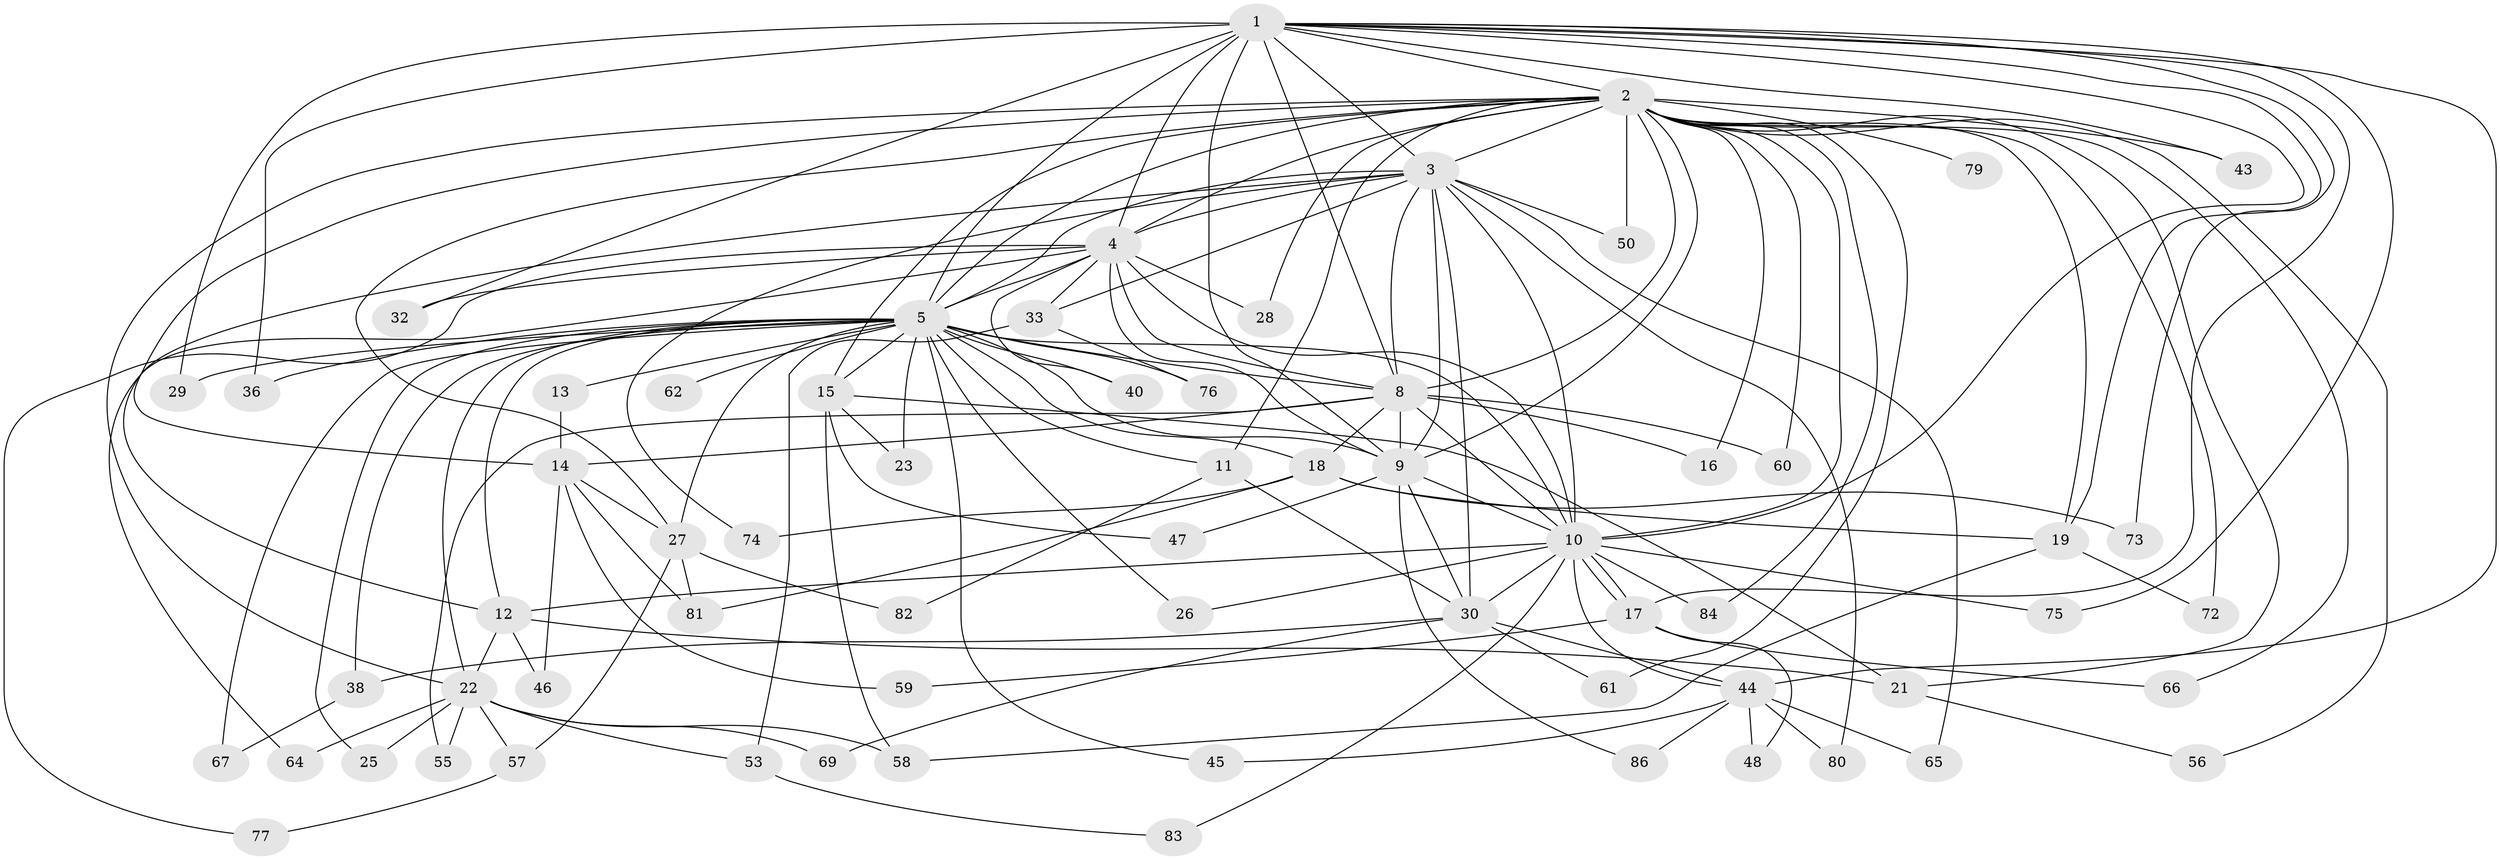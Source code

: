 // Generated by graph-tools (version 1.1) at 2025/51/02/27/25 19:51:44]
// undirected, 65 vertices, 151 edges
graph export_dot {
graph [start="1"]
  node [color=gray90,style=filled];
  1 [super="+35"];
  2 [super="+6"];
  3 [super="+20"];
  4 [super="+34"];
  5 [super="+7"];
  8 [super="+49"];
  9 [super="+24"];
  10 [super="+51"];
  11 [super="+52"];
  12 [super="+31"];
  13;
  14 [super="+41"];
  15;
  16;
  17 [super="+37"];
  18 [super="+42"];
  19;
  21 [super="+63"];
  22 [super="+39"];
  23;
  25;
  26;
  27 [super="+68"];
  28;
  29;
  30 [super="+54"];
  32;
  33;
  36;
  38;
  40;
  43;
  44 [super="+71"];
  45;
  46;
  47;
  48;
  50;
  53;
  55;
  56;
  57;
  58 [super="+70"];
  59;
  60;
  61;
  62;
  64;
  65;
  66;
  67 [super="+78"];
  69;
  72;
  73;
  74;
  75;
  76;
  77;
  79;
  80;
  81 [super="+85"];
  82;
  83;
  84;
  86;
  1 -- 2 [weight=2];
  1 -- 3;
  1 -- 4;
  1 -- 5 [weight=2];
  1 -- 8 [weight=3];
  1 -- 9 [weight=2];
  1 -- 10;
  1 -- 19;
  1 -- 29;
  1 -- 32;
  1 -- 36;
  1 -- 43;
  1 -- 44;
  1 -- 73;
  1 -- 75;
  1 -- 17;
  2 -- 3 [weight=3];
  2 -- 4 [weight=2];
  2 -- 5 [weight=4];
  2 -- 8 [weight=2];
  2 -- 9 [weight=2];
  2 -- 10 [weight=2];
  2 -- 14;
  2 -- 66;
  2 -- 11;
  2 -- 72;
  2 -- 15;
  2 -- 16;
  2 -- 79;
  2 -- 19;
  2 -- 21;
  2 -- 84;
  2 -- 27;
  2 -- 28;
  2 -- 43;
  2 -- 50;
  2 -- 56;
  2 -- 60;
  2 -- 61;
  2 -- 22;
  3 -- 4;
  3 -- 5 [weight=2];
  3 -- 8;
  3 -- 9;
  3 -- 10;
  3 -- 12;
  3 -- 30;
  3 -- 33;
  3 -- 50;
  3 -- 65;
  3 -- 74;
  3 -- 80;
  4 -- 5 [weight=2];
  4 -- 8;
  4 -- 9;
  4 -- 10 [weight=3];
  4 -- 28;
  4 -- 32;
  4 -- 33;
  4 -- 40;
  4 -- 64;
  4 -- 77;
  5 -- 8 [weight=2];
  5 -- 9 [weight=2];
  5 -- 10 [weight=2];
  5 -- 11;
  5 -- 15;
  5 -- 18;
  5 -- 22;
  5 -- 23;
  5 -- 26;
  5 -- 29;
  5 -- 36;
  5 -- 40;
  5 -- 62 [weight=2];
  5 -- 67 [weight=2];
  5 -- 76;
  5 -- 13;
  5 -- 25;
  5 -- 38;
  5 -- 45;
  5 -- 12;
  5 -- 27;
  8 -- 9;
  8 -- 10;
  8 -- 14;
  8 -- 16;
  8 -- 18;
  8 -- 60;
  8 -- 55;
  9 -- 10;
  9 -- 30;
  9 -- 47;
  9 -- 86;
  10 -- 12;
  10 -- 17;
  10 -- 17;
  10 -- 26;
  10 -- 44;
  10 -- 75;
  10 -- 83;
  10 -- 84;
  10 -- 30;
  11 -- 82;
  11 -- 30;
  12 -- 21;
  12 -- 22;
  12 -- 46;
  13 -- 14;
  14 -- 27;
  14 -- 46;
  14 -- 59;
  14 -- 81;
  15 -- 23;
  15 -- 47;
  15 -- 58;
  15 -- 21;
  17 -- 48;
  17 -- 66;
  17 -- 59;
  18 -- 73;
  18 -- 74;
  18 -- 81;
  18 -- 19;
  19 -- 58;
  19 -- 72;
  21 -- 56;
  22 -- 25;
  22 -- 53;
  22 -- 57;
  22 -- 69;
  22 -- 64;
  22 -- 55;
  22 -- 58;
  27 -- 57;
  27 -- 82;
  27 -- 81;
  30 -- 38;
  30 -- 61;
  30 -- 69;
  30 -- 44;
  33 -- 53;
  33 -- 76;
  38 -- 67;
  44 -- 45;
  44 -- 48;
  44 -- 65;
  44 -- 80;
  44 -- 86;
  53 -- 83;
  57 -- 77;
}
